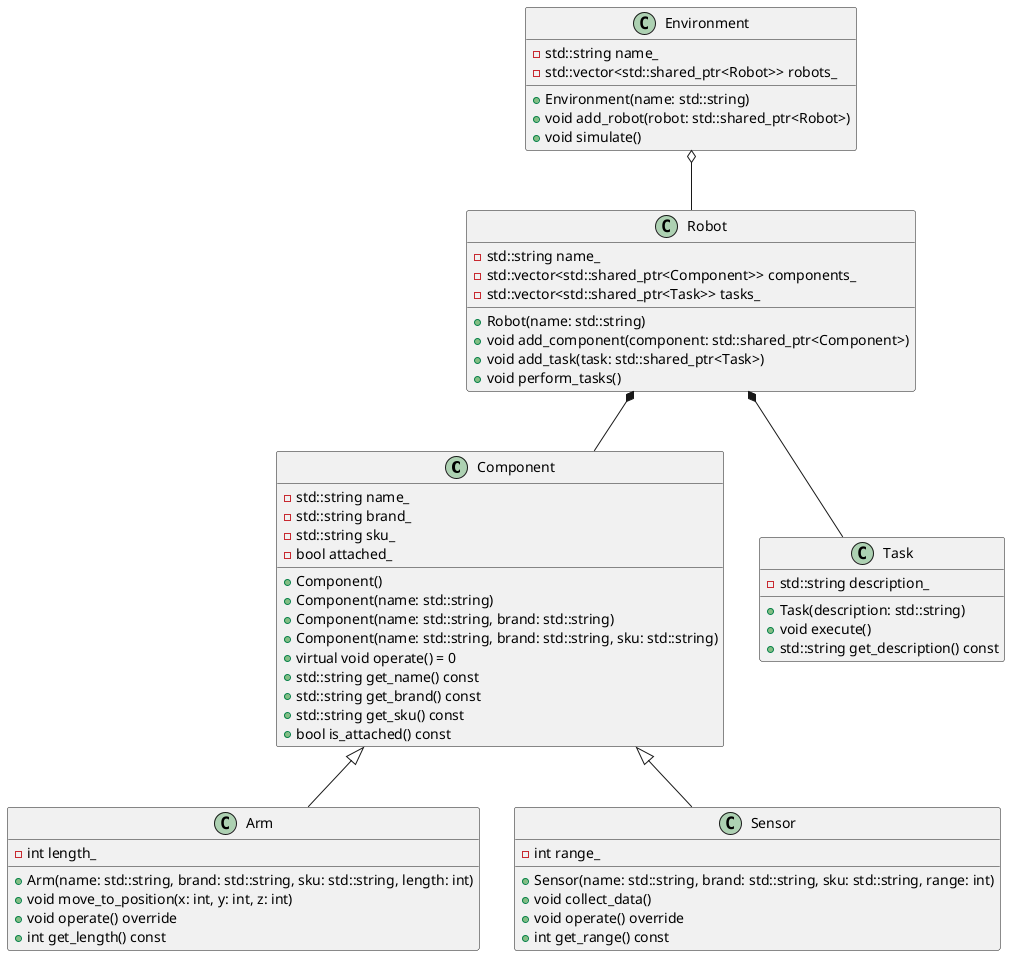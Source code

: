 @startuml

class Component {
    +Component()
    +Component(name: std::string)
    +Component(name: std::string, brand: std::string)
    +Component(name: std::string, brand: std::string, sku: std::string)
    +virtual void operate() = 0
    +std::string get_name() const
    +std::string get_brand() const
    +std::string get_sku() const
    +bool is_attached() const
    -std::string name_
    -std::string brand_
    -std::string sku_
    -bool attached_
}

class Arm {
    +Arm(name: std::string, brand: std::string, sku: std::string, length: int)
    +void move_to_position(x: int, y: int, z: int)
    +void operate() override
    +int get_length() const
    -int length_
}

class Sensor {
    +Sensor(name: std::string, brand: std::string, sku: std::string, range: int)
    +void collect_data()
    +void operate() override
    +int get_range() const
    -int range_
}

class Task {
    +Task(description: std::string)
    +void execute()
    +std::string get_description() const
    -std::string description_
}

class Robot {
    +Robot(name: std::string)
    +void add_component(component: std::shared_ptr<Component>)
    +void add_task(task: std::shared_ptr<Task>)
    +void perform_tasks()
    -std::string name_
    -std::vector<std::shared_ptr<Component>> components_
    -std::vector<std::shared_ptr<Task>> tasks_
}

class Environment {
    +Environment(name: std::string)
    +void add_robot(robot: std::shared_ptr<Robot>)
    +void simulate()
    -std::string name_
    -std::vector<std::shared_ptr<Robot>> robots_
}

Component <|-- Arm
Component <|-- Sensor
Robot *-- Component
Robot *-- Task
Environment o-- Robot

@enduml
